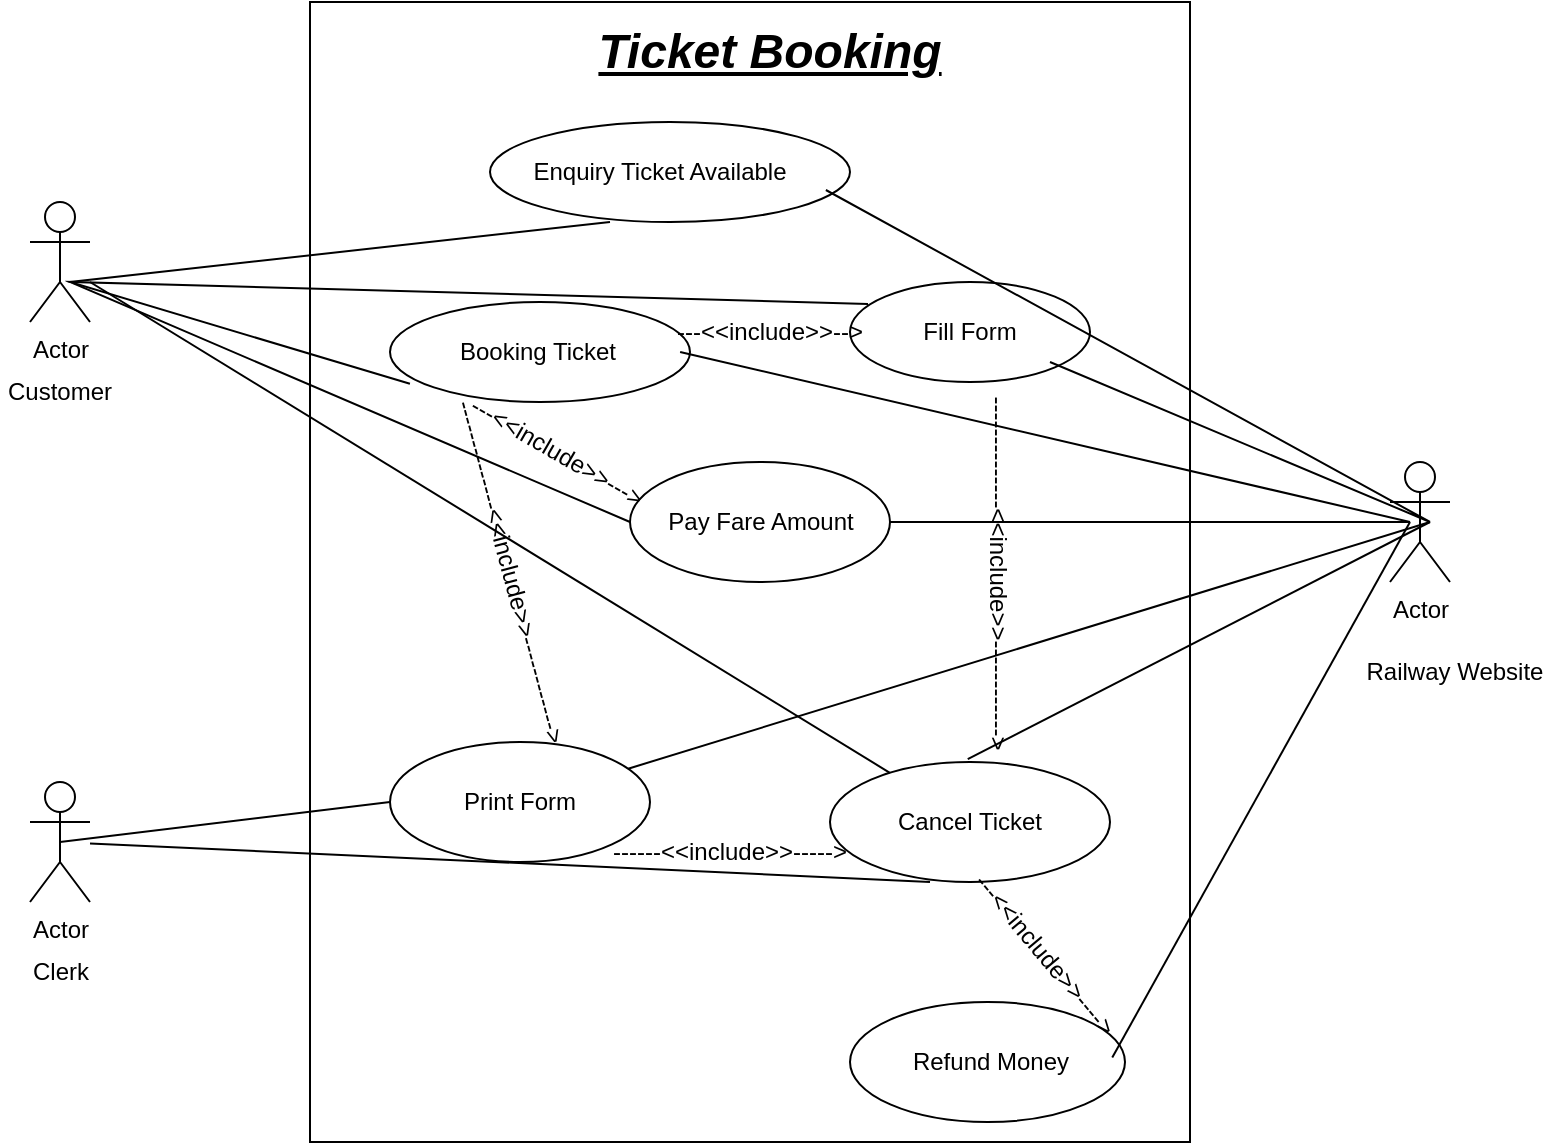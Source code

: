 <mxfile version="20.8.3" type="github"><diagram id="8i2rEw0MCkqJIPPfBRr0" name="Page-1"><mxGraphModel dx="880" dy="484" grid="1" gridSize="10" guides="1" tooltips="1" connect="1" arrows="1" fold="1" page="1" pageScale="1" pageWidth="850" pageHeight="1100" math="0" shadow="0"><root><mxCell id="0"/><mxCell id="1" parent="0"/><mxCell id="LYxmtQ1imkGzpVqj__no-1" value="" style="rounded=0;whiteSpace=wrap;html=1;" parent="1" vertex="1"><mxGeometry x="180" y="30" width="440" height="570" as="geometry"/></mxCell><mxCell id="LYxmtQ1imkGzpVqj__no-2" value="Actor" style="shape=umlActor;verticalLabelPosition=bottom;verticalAlign=top;html=1;outlineConnect=0;" parent="1" vertex="1"><mxGeometry x="40" y="130" width="30" height="60" as="geometry"/></mxCell><mxCell id="LYxmtQ1imkGzpVqj__no-4" value="Actor" style="shape=umlActor;verticalLabelPosition=bottom;verticalAlign=top;html=1;outlineConnect=0;" parent="1" vertex="1"><mxGeometry x="40" y="420" width="30" height="60" as="geometry"/></mxCell><mxCell id="LYxmtQ1imkGzpVqj__no-5" value="Actor" style="shape=umlActor;verticalLabelPosition=bottom;verticalAlign=top;html=1;outlineConnect=0;" parent="1" vertex="1"><mxGeometry x="720" y="260" width="30" height="60" as="geometry"/></mxCell><mxCell id="LYxmtQ1imkGzpVqj__no-7" value="" style="ellipse;whiteSpace=wrap;html=1;fontFamily=Helvetica;strokeColor=#000000;" parent="1" vertex="1"><mxGeometry x="270" y="90" width="180" height="50" as="geometry"/></mxCell><mxCell id="LYxmtQ1imkGzpVqj__no-8" value="Enquiry Ticket Available" style="text;html=1;strokeColor=none;fillColor=none;align=center;verticalAlign=middle;whiteSpace=wrap;rounded=0;fontFamily=Helvetica;" parent="1" vertex="1"><mxGeometry x="290" y="100" width="130" height="30" as="geometry"/></mxCell><mxCell id="LYxmtQ1imkGzpVqj__no-9" value="" style="ellipse;whiteSpace=wrap;html=1;strokeColor=#000000;fontFamily=Helvetica;" parent="1" vertex="1"><mxGeometry x="220" y="180" width="150" height="50" as="geometry"/></mxCell><mxCell id="LYxmtQ1imkGzpVqj__no-10" value="Booking Ticket" style="text;html=1;strokeColor=none;fillColor=none;align=center;verticalAlign=middle;whiteSpace=wrap;rounded=0;fontFamily=Helvetica;" parent="1" vertex="1"><mxGeometry x="248.84" y="190" width="90" height="30" as="geometry"/></mxCell><mxCell id="LYxmtQ1imkGzpVqj__no-11" value="" style="ellipse;whiteSpace=wrap;html=1;strokeColor=#000000;fontFamily=Helvetica;" parent="1" vertex="1"><mxGeometry x="450" y="170" width="120" height="50" as="geometry"/></mxCell><mxCell id="LYxmtQ1imkGzpVqj__no-12" value="Fill Form" style="text;html=1;strokeColor=none;fillColor=none;align=center;verticalAlign=middle;whiteSpace=wrap;rounded=0;fontFamily=Helvetica;" parent="1" vertex="1"><mxGeometry x="480" y="180" width="60" height="30" as="geometry"/></mxCell><mxCell id="LYxmtQ1imkGzpVqj__no-13" value="" style="ellipse;whiteSpace=wrap;html=1;strokeColor=#000000;fontFamily=Helvetica;" parent="1" vertex="1"><mxGeometry x="340" y="260" width="130" height="60" as="geometry"/></mxCell><mxCell id="LYxmtQ1imkGzpVqj__no-14" value="Pay Fare Amount" style="text;html=1;strokeColor=none;fillColor=none;align=center;verticalAlign=middle;whiteSpace=wrap;rounded=0;fontFamily=Helvetica;" parent="1" vertex="1"><mxGeometry x="357.5" y="275" width="95" height="30" as="geometry"/></mxCell><mxCell id="LYxmtQ1imkGzpVqj__no-15" value="Print Form" style="ellipse;whiteSpace=wrap;html=1;strokeColor=#000000;fontFamily=Helvetica;" parent="1" vertex="1"><mxGeometry x="220" y="400" width="130" height="60" as="geometry"/></mxCell><mxCell id="LYxmtQ1imkGzpVqj__no-17" value="Cancel Ticket" style="ellipse;whiteSpace=wrap;html=1;strokeColor=#000000;fontFamily=Helvetica;" parent="1" vertex="1"><mxGeometry x="440" y="410" width="140" height="60" as="geometry"/></mxCell><mxCell id="LYxmtQ1imkGzpVqj__no-20" value="" style="ellipse;whiteSpace=wrap;html=1;strokeColor=#000000;fontFamily=Helvetica;" parent="1" vertex="1"><mxGeometry x="450" y="530" width="137.5" height="60" as="geometry"/></mxCell><mxCell id="LYxmtQ1imkGzpVqj__no-21" value="Refund Money" style="text;html=1;strokeColor=none;fillColor=none;align=center;verticalAlign=middle;whiteSpace=wrap;rounded=0;fontFamily=Helvetica;" parent="1" vertex="1"><mxGeometry x="480" y="545" width="81.25" height="30" as="geometry"/></mxCell><mxCell id="LYxmtQ1imkGzpVqj__no-32" value="---&amp;lt;&amp;lt;include&amp;gt;&amp;gt;--&amp;gt;" style="text;html=1;strokeColor=none;fillColor=none;align=center;verticalAlign=middle;whiteSpace=wrap;rounded=0;fontFamily=Helvetica;" parent="1" vertex="1"><mxGeometry x="340" y="180" width="140" height="30" as="geometry"/></mxCell><mxCell id="LYxmtQ1imkGzpVqj__no-33" value="---&amp;lt;&amp;lt;include&amp;gt;&amp;gt;---&amp;gt;" style="text;html=1;strokeColor=none;fillColor=none;align=center;verticalAlign=middle;whiteSpace=wrap;rounded=0;fontFamily=Helvetica;rotation=30;" parent="1" vertex="1"><mxGeometry x="248.84" y="240" width="108.66" height="30" as="geometry"/></mxCell><mxCell id="LYxmtQ1imkGzpVqj__no-35" value="------&amp;lt;&amp;lt;include&amp;gt;&amp;gt;-----&amp;gt;" style="text;html=1;strokeColor=none;fillColor=none;align=center;verticalAlign=middle;whiteSpace=wrap;rounded=0;fontFamily=Helvetica;" parent="1" vertex="1"><mxGeometry x="330" y="440" width="120" height="30" as="geometry"/></mxCell><mxCell id="LYxmtQ1imkGzpVqj__no-36" value="---&amp;lt;&amp;lt;include&amp;gt;&amp;gt;----&amp;gt;" style="text;html=1;strokeColor=none;fillColor=none;align=center;verticalAlign=middle;whiteSpace=wrap;rounded=0;fontFamily=Helvetica;rotation=50;" parent="1" vertex="1"><mxGeometry x="487.29" y="491.54" width="121.25" height="30" as="geometry"/></mxCell><mxCell id="LYxmtQ1imkGzpVqj__no-37" value="--------------&amp;lt;&amp;lt;include&amp;gt;&amp;gt;------------&amp;gt;" style="text;html=1;strokeColor=none;fillColor=none;align=center;verticalAlign=middle;whiteSpace=wrap;rounded=0;fontFamily=Helvetica;rotation=90;" parent="1" vertex="1"><mxGeometry x="431.42" y="301.09" width="184.89" height="30" as="geometry"/></mxCell><mxCell id="LYxmtQ1imkGzpVqj__no-39" value="--------------&amp;lt;&amp;lt;include&amp;gt;&amp;gt;------------&amp;gt;" style="text;html=1;strokeColor=none;fillColor=none;align=center;verticalAlign=middle;whiteSpace=wrap;rounded=0;fontFamily=Helvetica;rotation=75;" parent="1" vertex="1"><mxGeometry x="170" y="300" width="220" height="30" as="geometry"/></mxCell><mxCell id="LYxmtQ1imkGzpVqj__no-43" value="" style="endArrow=none;html=1;rounded=0;fontFamily=Helvetica;exitX=0.028;exitY=1.299;exitDx=0;exitDy=0;exitPerimeter=0;" parent="1" source="LYxmtQ1imkGzpVqj__no-39" edge="1"><mxGeometry width="50" height="50" relative="1" as="geometry"><mxPoint x="360" y="390" as="sourcePoint"/><mxPoint x="330" y="140" as="targetPoint"/><Array as="points"><mxPoint x="60" y="170"/></Array></mxGeometry></mxCell><mxCell id="LYxmtQ1imkGzpVqj__no-45" value="" style="endArrow=none;html=1;rounded=0;fontFamily=Helvetica;exitX=0.85;exitY=0.033;exitDx=0;exitDy=0;exitPerimeter=0;entryX=0;entryY=0.5;entryDx=0;entryDy=0;" parent="1" source="LYxmtQ1imkGzpVqj__no-32" target="LYxmtQ1imkGzpVqj__no-13" edge="1"><mxGeometry width="50" height="50" relative="1" as="geometry"><mxPoint x="360" y="350" as="sourcePoint"/><mxPoint x="410" y="300" as="targetPoint"/><Array as="points"><mxPoint x="60" y="170"/></Array></mxGeometry></mxCell><mxCell id="LYxmtQ1imkGzpVqj__no-46" value="" style="endArrow=none;html=1;rounded=0;fontFamily=Helvetica;" parent="1" target="LYxmtQ1imkGzpVqj__no-17" edge="1"><mxGeometry width="50" height="50" relative="1" as="geometry"><mxPoint x="70" y="170" as="sourcePoint"/><mxPoint x="410" y="300" as="targetPoint"/></mxGeometry></mxCell><mxCell id="LYxmtQ1imkGzpVqj__no-47" value="" style="endArrow=none;html=1;rounded=0;fontFamily=Helvetica;exitX=0.5;exitY=0.5;exitDx=0;exitDy=0;exitPerimeter=0;entryX=0;entryY=0.5;entryDx=0;entryDy=0;" parent="1" source="LYxmtQ1imkGzpVqj__no-4" target="LYxmtQ1imkGzpVqj__no-15" edge="1"><mxGeometry width="50" height="50" relative="1" as="geometry"><mxPoint x="360" y="350" as="sourcePoint"/><mxPoint x="410" y="300" as="targetPoint"/></mxGeometry></mxCell><mxCell id="LYxmtQ1imkGzpVqj__no-48" value="" style="endArrow=none;html=1;rounded=0;fontFamily=Helvetica;" parent="1" source="LYxmtQ1imkGzpVqj__no-4" edge="1"><mxGeometry width="50" height="50" relative="1" as="geometry"><mxPoint x="360" y="350" as="sourcePoint"/><mxPoint x="490" y="470" as="targetPoint"/></mxGeometry></mxCell><mxCell id="LYxmtQ1imkGzpVqj__no-49" value="" style="endArrow=none;html=1;rounded=0;fontFamily=Helvetica;exitX=0.933;exitY=0.68;exitDx=0;exitDy=0;exitPerimeter=0;" parent="1" source="LYxmtQ1imkGzpVqj__no-7" edge="1"><mxGeometry width="50" height="50" relative="1" as="geometry"><mxPoint x="360" y="320" as="sourcePoint"/><mxPoint x="550" y="210" as="targetPoint"/><Array as="points"><mxPoint x="740" y="290"/></Array></mxGeometry></mxCell><mxCell id="LYxmtQ1imkGzpVqj__no-50" value="" style="endArrow=none;html=1;rounded=0;fontFamily=Helvetica;exitX=0.179;exitY=0.833;exitDx=0;exitDy=0;exitPerimeter=0;" parent="1" source="LYxmtQ1imkGzpVqj__no-32" edge="1"><mxGeometry width="50" height="50" relative="1" as="geometry"><mxPoint x="490" y="310" as="sourcePoint"/><mxPoint x="730" y="290" as="targetPoint"/></mxGeometry></mxCell><mxCell id="LYxmtQ1imkGzpVqj__no-51" value="" style="endArrow=none;html=1;rounded=0;fontFamily=Helvetica;exitX=1;exitY=0.5;exitDx=0;exitDy=0;" parent="1" source="LYxmtQ1imkGzpVqj__no-13" edge="1"><mxGeometry width="50" height="50" relative="1" as="geometry"><mxPoint x="490" y="310" as="sourcePoint"/><mxPoint x="730" y="290" as="targetPoint"/></mxGeometry></mxCell><mxCell id="LYxmtQ1imkGzpVqj__no-52" value="" style="endArrow=none;html=1;rounded=0;fontFamily=Helvetica;" parent="1" source="LYxmtQ1imkGzpVqj__no-15" edge="1"><mxGeometry width="50" height="50" relative="1" as="geometry"><mxPoint x="490" y="310" as="sourcePoint"/><mxPoint x="740" y="290" as="targetPoint"/></mxGeometry></mxCell><mxCell id="LYxmtQ1imkGzpVqj__no-54" value="" style="endArrow=none;html=1;rounded=0;fontFamily=Helvetica;exitX=1;exitY=1;exitDx=0;exitDy=0;" parent="1" source="LYxmtQ1imkGzpVqj__no-37" edge="1"><mxGeometry width="50" height="50" relative="1" as="geometry"><mxPoint x="490" y="310" as="sourcePoint"/><mxPoint x="740" y="290" as="targetPoint"/></mxGeometry></mxCell><mxCell id="LYxmtQ1imkGzpVqj__no-55" value="" style="endArrow=none;html=1;rounded=0;fontFamily=Helvetica;exitX=1;exitY=0.75;exitDx=0;exitDy=0;" parent="1" source="LYxmtQ1imkGzpVqj__no-36" edge="1"><mxGeometry width="50" height="50" relative="1" as="geometry"><mxPoint x="490" y="460" as="sourcePoint"/><mxPoint x="730" y="290" as="targetPoint"/></mxGeometry></mxCell><mxCell id="LYxmtQ1imkGzpVqj__no-56" value="&lt;b&gt;&lt;font style=&quot;font-size: 24px;&quot;&gt;&lt;i&gt;&lt;u&gt;Ticket Booking&lt;/u&gt;&lt;/i&gt;&lt;/font&gt;&lt;/b&gt;" style="text;html=1;strokeColor=none;fillColor=none;align=center;verticalAlign=middle;whiteSpace=wrap;rounded=0;fontFamily=Helvetica;" parent="1" vertex="1"><mxGeometry x="260" y="40" width="300" height="30" as="geometry"/></mxCell><mxCell id="LYxmtQ1imkGzpVqj__no-58" value="Customer" style="text;html=1;strokeColor=none;fillColor=none;align=center;verticalAlign=middle;whiteSpace=wrap;rounded=0;fontFamily=Helvetica;" parent="1" vertex="1"><mxGeometry x="25" y="210" width="60" height="30" as="geometry"/></mxCell><mxCell id="LYxmtQ1imkGzpVqj__no-62" value="Clerk" style="text;html=1;align=center;verticalAlign=middle;resizable=0;points=[];autosize=1;strokeColor=none;fillColor=none;fontFamily=Helvetica;" parent="1" vertex="1"><mxGeometry x="30" y="500" width="50" height="30" as="geometry"/></mxCell><mxCell id="LYxmtQ1imkGzpVqj__no-65" value="Railway Website" style="text;html=1;strokeColor=none;fillColor=none;align=center;verticalAlign=middle;whiteSpace=wrap;rounded=0;fontFamily=Helvetica;" parent="1" vertex="1"><mxGeometry x="705" y="350" width="95" height="30" as="geometry"/></mxCell></root></mxGraphModel></diagram></mxfile>